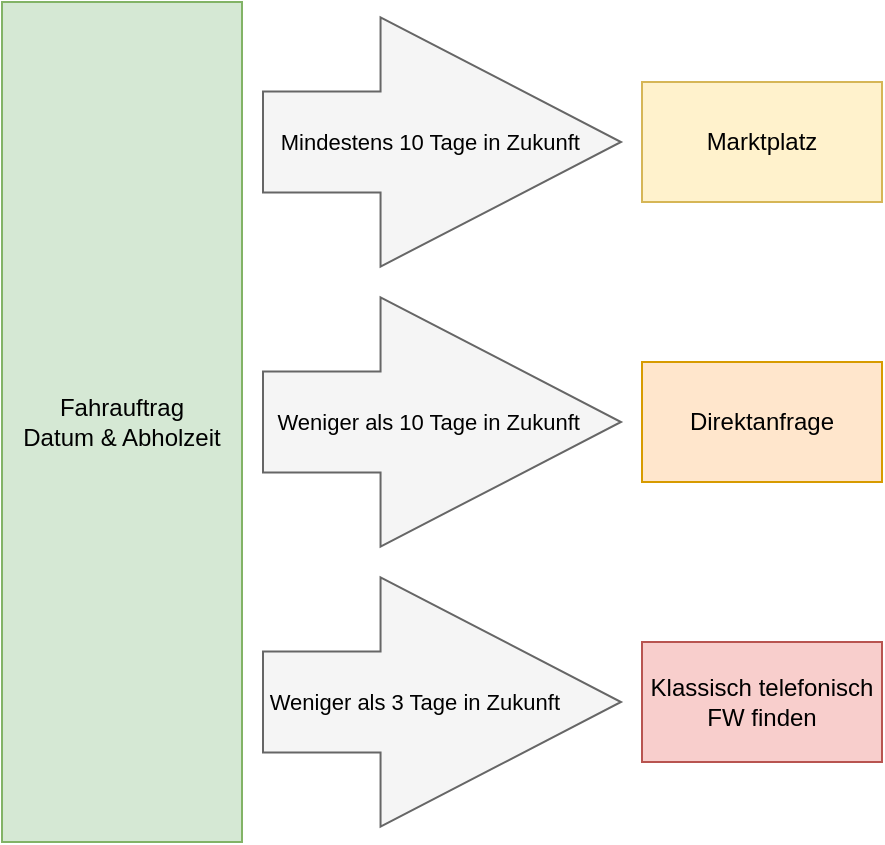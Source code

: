 <mxfile version="19.0.3" type="device"><diagram id="0VoVa3kj-9xDEhIy8CGD" name="Seite-1"><mxGraphModel dx="750" dy="534" grid="0" gridSize="10" guides="1" tooltips="1" connect="1" arrows="1" fold="1" page="1" pageScale="1" pageWidth="827" pageHeight="1169" math="0" shadow="0"><root><mxCell id="0"/><mxCell id="1" parent="0"/><mxCell id="hiR6UdSqrFy_nnuygB3v-1" value="" style="shape=flexArrow;endArrow=classic;html=1;rounded=0;endWidth=73.025;endSize=39.742;width=50.556;fillColor=#f5f5f5;strokeColor=#666666;" edge="1" parent="1"><mxGeometry width="50" height="50" relative="1" as="geometry"><mxPoint x="350" y="370" as="sourcePoint"/><mxPoint x="530" y="370" as="targetPoint"/></mxGeometry></mxCell><mxCell id="hiR6UdSqrFy_nnuygB3v-2" value="Mindestens 10 Tage in Zukunft" style="edgeLabel;html=1;align=right;verticalAlign=middle;resizable=0;points=[];labelBackgroundColor=none;" vertex="1" connectable="0" parent="hiR6UdSqrFy_nnuygB3v-1"><mxGeometry x="0.308" y="-1" relative="1" as="geometry"><mxPoint x="42" y="-1" as="offset"/></mxGeometry></mxCell><mxCell id="hiR6UdSqrFy_nnuygB3v-3" value="Fahrauftrag&lt;br&gt;Datum &amp;amp; Abholzeit" style="rounded=0;whiteSpace=wrap;html=1;fillColor=#d5e8d4;strokeColor=#82b366;" vertex="1" parent="1"><mxGeometry x="220" y="300" width="120" height="420" as="geometry"/></mxCell><mxCell id="hiR6UdSqrFy_nnuygB3v-4" value="Marktplatz" style="rounded=0;whiteSpace=wrap;html=1;fillColor=#fff2cc;strokeColor=#d6b656;" vertex="1" parent="1"><mxGeometry x="540" y="340" width="120" height="60" as="geometry"/></mxCell><mxCell id="hiR6UdSqrFy_nnuygB3v-5" value="" style="shape=flexArrow;endArrow=classic;html=1;rounded=0;endWidth=73.025;endSize=39.742;width=50.556;fillColor=#f5f5f5;strokeColor=#666666;" edge="1" parent="1"><mxGeometry width="50" height="50" relative="1" as="geometry"><mxPoint x="350" y="510" as="sourcePoint"/><mxPoint x="530" y="510" as="targetPoint"/></mxGeometry></mxCell><mxCell id="hiR6UdSqrFy_nnuygB3v-6" value="Weniger als 10 Tage in Zukunft" style="edgeLabel;html=1;align=right;verticalAlign=middle;resizable=0;points=[];labelBackgroundColor=none;" vertex="1" connectable="0" parent="hiR6UdSqrFy_nnuygB3v-5"><mxGeometry x="0.308" y="-1" relative="1" as="geometry"><mxPoint x="42" y="-1" as="offset"/></mxGeometry></mxCell><mxCell id="hiR6UdSqrFy_nnuygB3v-7" value="Direktanfrage" style="rounded=0;whiteSpace=wrap;html=1;fillColor=#ffe6cc;strokeColor=#d79b00;" vertex="1" parent="1"><mxGeometry x="540" y="480" width="120" height="60" as="geometry"/></mxCell><mxCell id="hiR6UdSqrFy_nnuygB3v-8" value="" style="shape=flexArrow;endArrow=classic;html=1;rounded=0;endWidth=73.025;endSize=39.742;width=50.556;fillColor=#f5f5f5;strokeColor=#666666;" edge="1" parent="1"><mxGeometry width="50" height="50" relative="1" as="geometry"><mxPoint x="350" y="650" as="sourcePoint"/><mxPoint x="530" y="650" as="targetPoint"/></mxGeometry></mxCell><mxCell id="hiR6UdSqrFy_nnuygB3v-9" value="Weniger als 3 Tage in Zukunft" style="edgeLabel;html=1;align=right;verticalAlign=middle;resizable=0;points=[];labelBackgroundColor=none;" vertex="1" connectable="0" parent="hiR6UdSqrFy_nnuygB3v-8"><mxGeometry x="0.308" y="-1" relative="1" as="geometry"><mxPoint x="32" y="-1" as="offset"/></mxGeometry></mxCell><mxCell id="hiR6UdSqrFy_nnuygB3v-10" value="Klassisch telefonisch FW finden" style="rounded=0;whiteSpace=wrap;html=1;fillColor=#f8cecc;strokeColor=#b85450;" vertex="1" parent="1"><mxGeometry x="540" y="620" width="120" height="60" as="geometry"/></mxCell></root></mxGraphModel></diagram></mxfile>